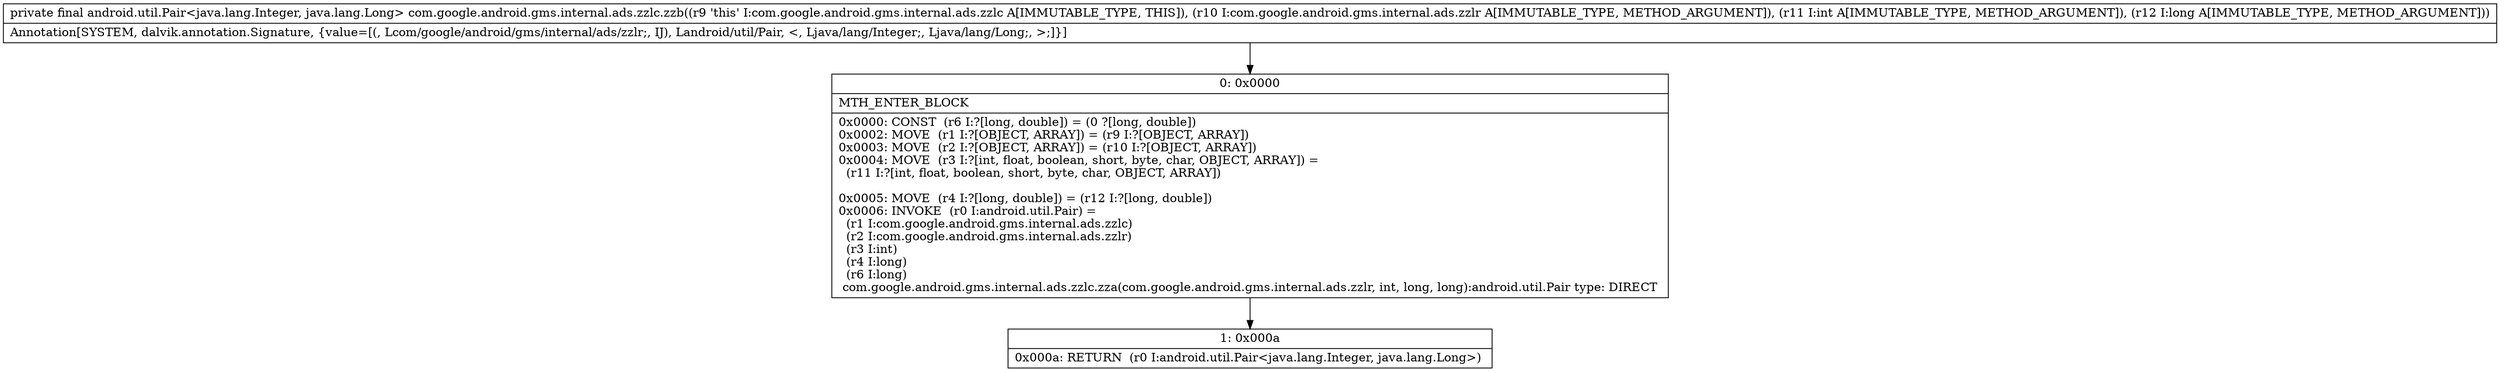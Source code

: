 digraph "CFG forcom.google.android.gms.internal.ads.zzlc.zzb(Lcom\/google\/android\/gms\/internal\/ads\/zzlr;IJ)Landroid\/util\/Pair;" {
Node_0 [shape=record,label="{0\:\ 0x0000|MTH_ENTER_BLOCK\l|0x0000: CONST  (r6 I:?[long, double]) = (0 ?[long, double]) \l0x0002: MOVE  (r1 I:?[OBJECT, ARRAY]) = (r9 I:?[OBJECT, ARRAY]) \l0x0003: MOVE  (r2 I:?[OBJECT, ARRAY]) = (r10 I:?[OBJECT, ARRAY]) \l0x0004: MOVE  (r3 I:?[int, float, boolean, short, byte, char, OBJECT, ARRAY]) = \l  (r11 I:?[int, float, boolean, short, byte, char, OBJECT, ARRAY])\l \l0x0005: MOVE  (r4 I:?[long, double]) = (r12 I:?[long, double]) \l0x0006: INVOKE  (r0 I:android.util.Pair) = \l  (r1 I:com.google.android.gms.internal.ads.zzlc)\l  (r2 I:com.google.android.gms.internal.ads.zzlr)\l  (r3 I:int)\l  (r4 I:long)\l  (r6 I:long)\l com.google.android.gms.internal.ads.zzlc.zza(com.google.android.gms.internal.ads.zzlr, int, long, long):android.util.Pair type: DIRECT \l}"];
Node_1 [shape=record,label="{1\:\ 0x000a|0x000a: RETURN  (r0 I:android.util.Pair\<java.lang.Integer, java.lang.Long\>) \l}"];
MethodNode[shape=record,label="{private final android.util.Pair\<java.lang.Integer, java.lang.Long\> com.google.android.gms.internal.ads.zzlc.zzb((r9 'this' I:com.google.android.gms.internal.ads.zzlc A[IMMUTABLE_TYPE, THIS]), (r10 I:com.google.android.gms.internal.ads.zzlr A[IMMUTABLE_TYPE, METHOD_ARGUMENT]), (r11 I:int A[IMMUTABLE_TYPE, METHOD_ARGUMENT]), (r12 I:long A[IMMUTABLE_TYPE, METHOD_ARGUMENT]))  | Annotation[SYSTEM, dalvik.annotation.Signature, \{value=[(, Lcom\/google\/android\/gms\/internal\/ads\/zzlr;, IJ), Landroid\/util\/Pair, \<, Ljava\/lang\/Integer;, Ljava\/lang\/Long;, \>;]\}]\l}"];
MethodNode -> Node_0;
Node_0 -> Node_1;
}

